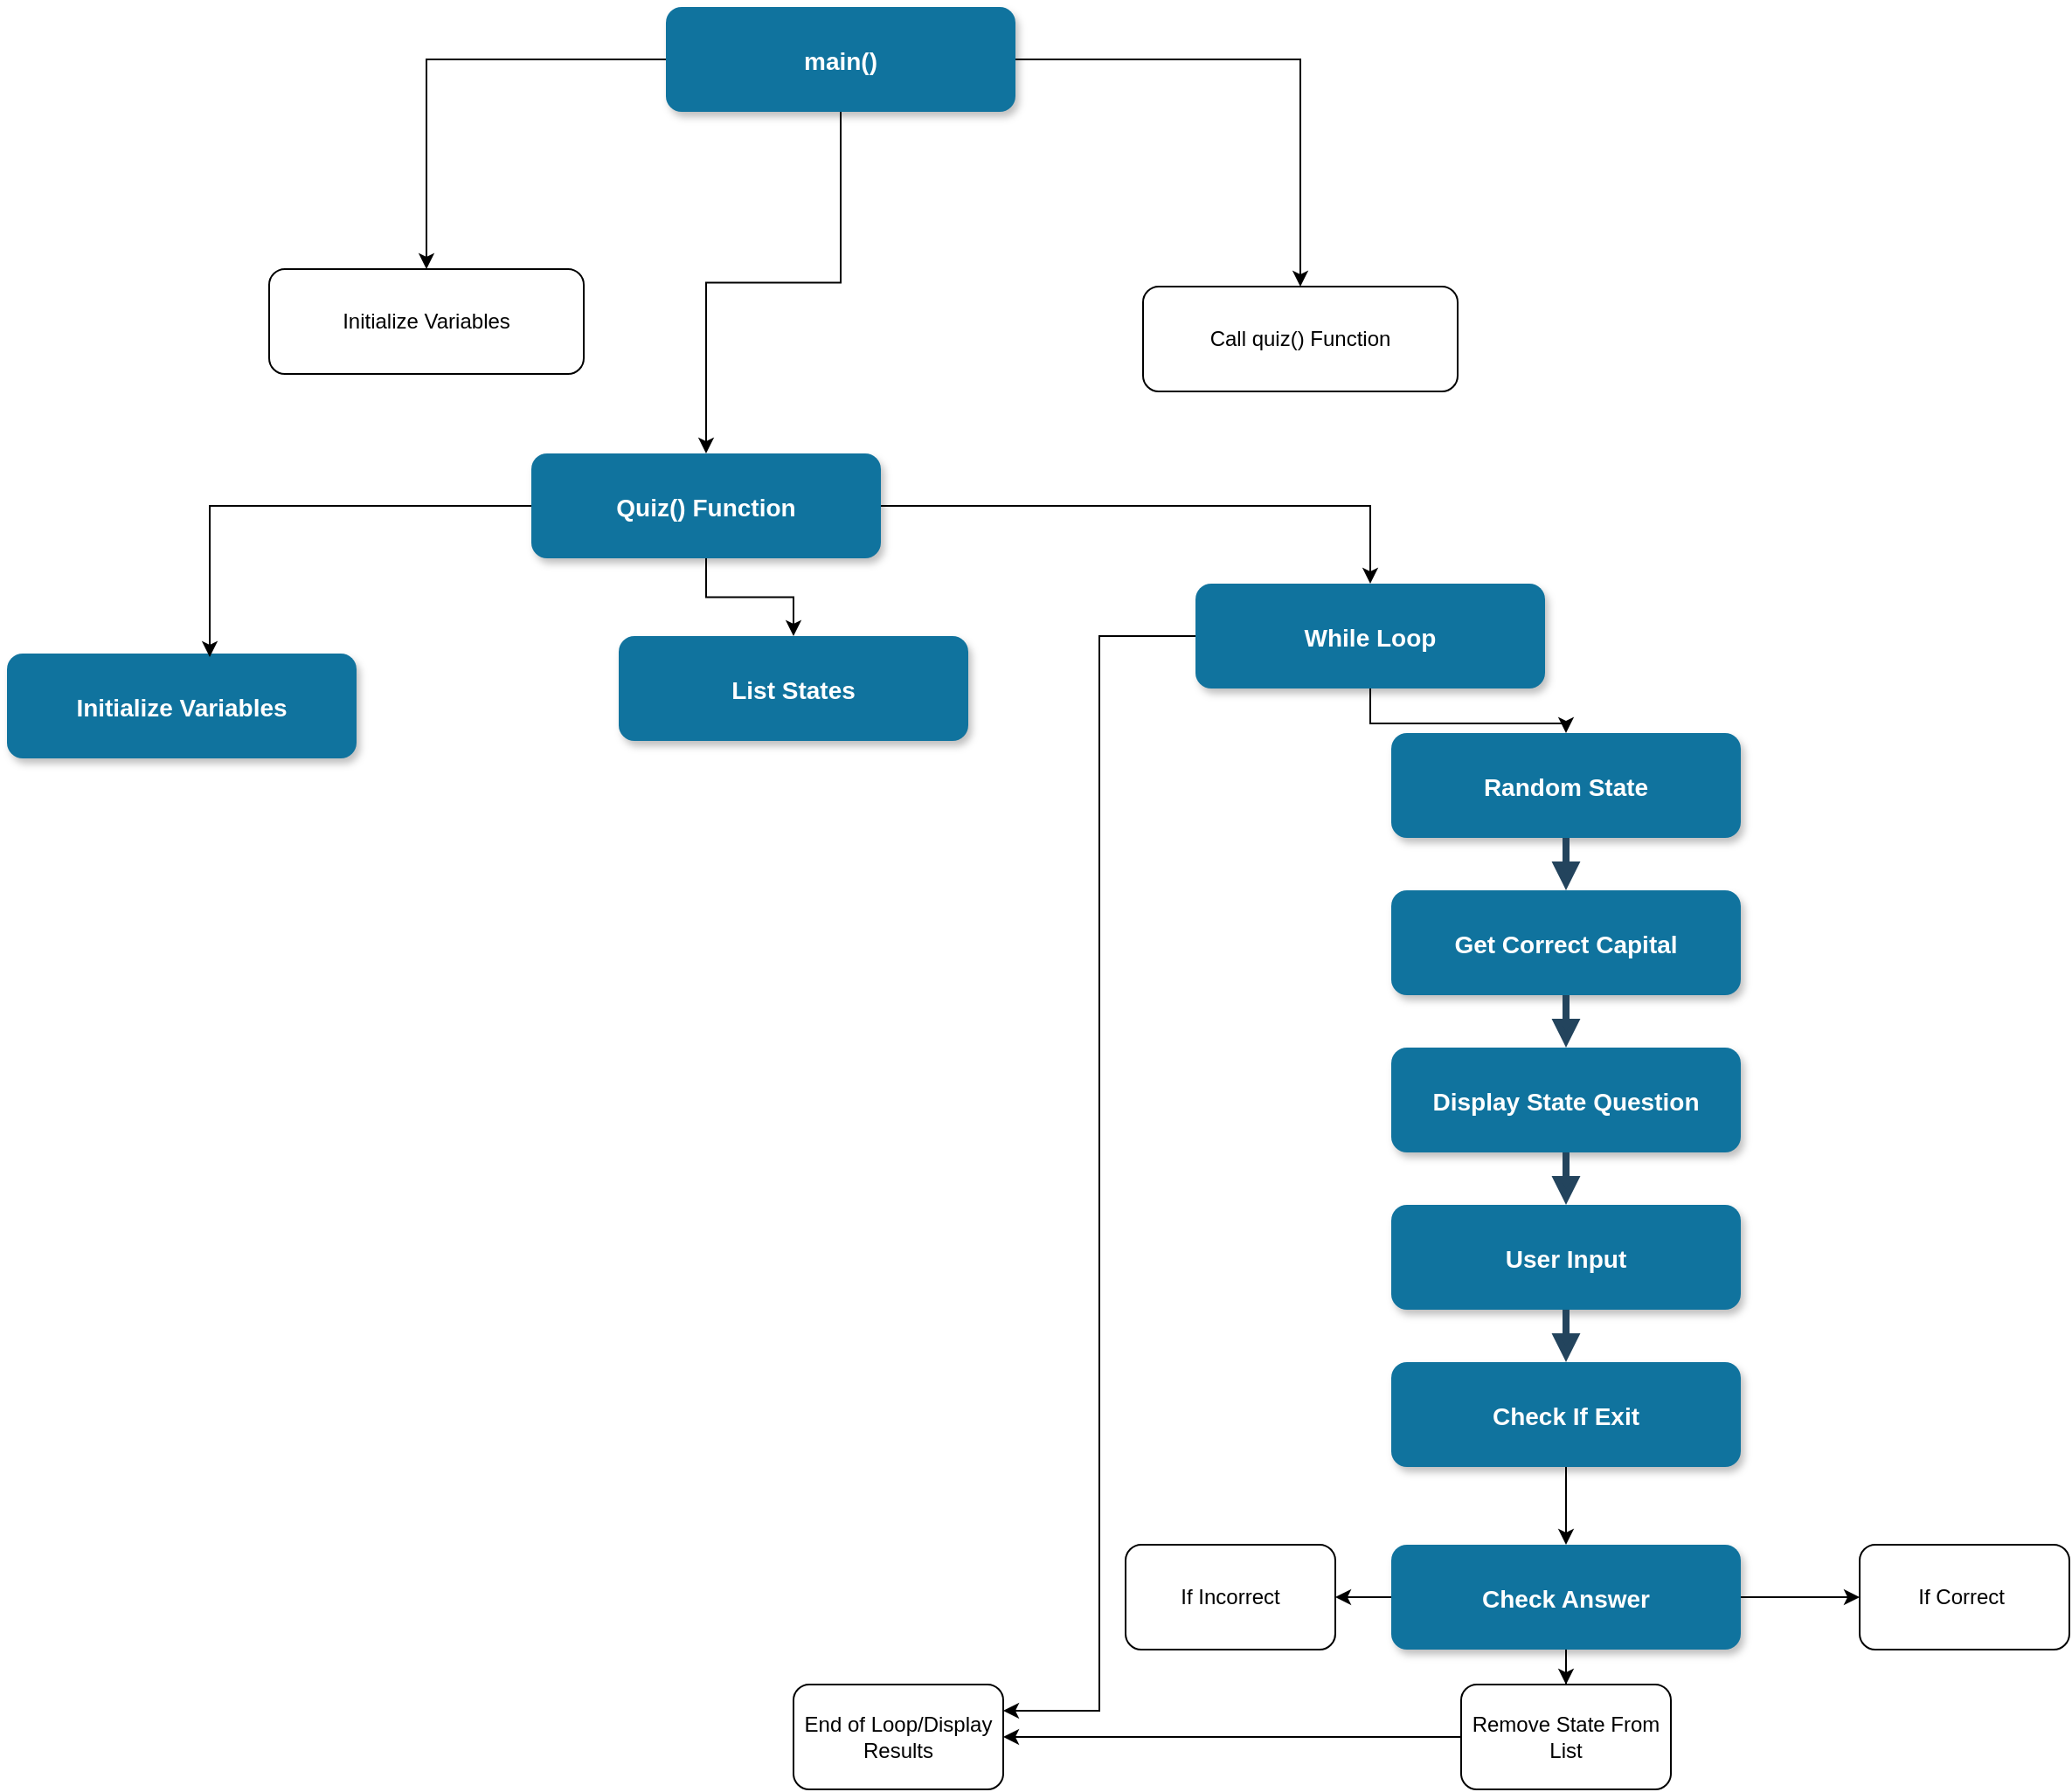 <mxfile version="22.0.6" type="github">
  <diagram name="Page-1" id="97916047-d0de-89f5-080d-49f4d83e522f">
    <mxGraphModel dx="954" dy="647" grid="1" gridSize="10" guides="1" tooltips="1" connect="1" arrows="1" fold="1" page="1" pageScale="1.5" pageWidth="1169" pageHeight="827" background="none" math="0" shadow="0">
      <root>
        <mxCell id="0" />
        <mxCell id="1" parent="0" />
        <mxCell id="fZvNFzgaib34DFljEh0V-55" style="edgeStyle=orthogonalEdgeStyle;rounded=0;orthogonalLoop=1;jettySize=auto;html=1;" parent="1" source="2" target="fZvNFzgaib34DFljEh0V-56" edge="1">
          <mxGeometry relative="1" as="geometry">
            <mxPoint x="790" y="370" as="targetPoint" />
          </mxGeometry>
        </mxCell>
        <mxCell id="fZvNFzgaib34DFljEh0V-57" style="edgeStyle=orthogonalEdgeStyle;rounded=0;orthogonalLoop=1;jettySize=auto;html=1;" parent="1" source="2" target="fZvNFzgaib34DFljEh0V-58" edge="1">
          <mxGeometry relative="1" as="geometry">
            <mxPoint x="1010" y="390" as="targetPoint" />
          </mxGeometry>
        </mxCell>
        <mxCell id="fZvNFzgaib34DFljEh0V-60" style="edgeStyle=orthogonalEdgeStyle;rounded=0;orthogonalLoop=1;jettySize=auto;html=1;" parent="1" source="2" target="5" edge="1">
          <mxGeometry relative="1" as="geometry" />
        </mxCell>
        <mxCell id="2" value="main()" style="rounded=1;fillColor=#10739E;strokeColor=none;shadow=1;gradientColor=none;fontStyle=1;fontColor=#FFFFFF;fontSize=14;" parent="1" vertex="1">
          <mxGeometry x="677" y="200" width="200" height="60" as="geometry" />
        </mxCell>
        <mxCell id="fZvNFzgaib34DFljEh0V-61" value="" style="edgeStyle=orthogonalEdgeStyle;rounded=0;orthogonalLoop=1;jettySize=auto;html=1;" parent="1" source="5" target="13" edge="1">
          <mxGeometry relative="1" as="geometry" />
        </mxCell>
        <mxCell id="fZvNFzgaib34DFljEh0V-64" style="edgeStyle=orthogonalEdgeStyle;rounded=0;orthogonalLoop=1;jettySize=auto;html=1;" parent="1" source="5" target="18" edge="1">
          <mxGeometry relative="1" as="geometry" />
        </mxCell>
        <mxCell id="5" value="Quiz() Function" style="rounded=1;fillColor=#10739E;strokeColor=none;shadow=1;gradientColor=none;fontStyle=1;fontColor=#FFFFFF;fontSize=14;" parent="1" vertex="1">
          <mxGeometry x="600" y="455.5" width="200" height="60" as="geometry" />
        </mxCell>
        <mxCell id="8" value="Initialize Variables" style="rounded=1;fillColor=#10739E;strokeColor=none;shadow=1;gradientColor=none;fontStyle=1;fontColor=#FFFFFF;fontSize=14;" parent="1" vertex="1">
          <mxGeometry x="300" y="570" width="200" height="60" as="geometry" />
        </mxCell>
        <mxCell id="13" value="List States" style="rounded=1;fillColor=#10739E;strokeColor=none;shadow=1;gradientColor=none;fontStyle=1;fontColor=#FFFFFF;fontSize=14;" parent="1" vertex="1">
          <mxGeometry x="650" y="560" width="200" height="60" as="geometry" />
        </mxCell>
        <mxCell id="fZvNFzgaib34DFljEh0V-65" style="edgeStyle=orthogonalEdgeStyle;rounded=0;orthogonalLoop=1;jettySize=auto;html=1;entryX=0.5;entryY=0;entryDx=0;entryDy=0;" parent="1" source="18" target="23" edge="1">
          <mxGeometry relative="1" as="geometry" />
        </mxCell>
        <mxCell id="fZvNFzgaib34DFljEh0V-77" style="edgeStyle=orthogonalEdgeStyle;rounded=0;orthogonalLoop=1;jettySize=auto;html=1;entryX=1;entryY=0.25;entryDx=0;entryDy=0;" parent="1" source="18" target="fZvNFzgaib34DFljEh0V-74" edge="1">
          <mxGeometry relative="1" as="geometry" />
        </mxCell>
        <mxCell id="18" value="While Loop" style="rounded=1;fillColor=#10739E;strokeColor=none;shadow=1;gradientColor=none;fontStyle=1;fontColor=#FFFFFF;fontSize=14;" parent="1" vertex="1">
          <mxGeometry x="980" y="530" width="200" height="60" as="geometry" />
        </mxCell>
        <mxCell id="fZvNFzgaib34DFljEh0V-67" style="edgeStyle=orthogonalEdgeStyle;rounded=0;orthogonalLoop=1;jettySize=auto;html=1;" parent="1" source="19" target="fZvNFzgaib34DFljEh0V-68" edge="1">
          <mxGeometry relative="1" as="geometry">
            <mxPoint x="1340" y="1110" as="targetPoint" />
          </mxGeometry>
        </mxCell>
        <mxCell id="fZvNFzgaib34DFljEh0V-69" style="edgeStyle=orthogonalEdgeStyle;rounded=0;orthogonalLoop=1;jettySize=auto;html=1;" parent="1" source="19" target="fZvNFzgaib34DFljEh0V-70" edge="1">
          <mxGeometry relative="1" as="geometry">
            <mxPoint x="1000" y="1110" as="targetPoint" />
          </mxGeometry>
        </mxCell>
        <mxCell id="fZvNFzgaib34DFljEh0V-71" style="edgeStyle=orthogonalEdgeStyle;rounded=0;orthogonalLoop=1;jettySize=auto;html=1;" parent="1" source="19" target="fZvNFzgaib34DFljEh0V-72" edge="1">
          <mxGeometry relative="1" as="geometry">
            <mxPoint x="1192" y="1190" as="targetPoint" />
          </mxGeometry>
        </mxCell>
        <mxCell id="19" value="Check Answer" style="rounded=1;fillColor=#10739E;strokeColor=none;shadow=1;gradientColor=none;fontStyle=1;fontColor=#FFFFFF;fontSize=14;" parent="1" vertex="1">
          <mxGeometry x="1092" y="1080" width="200" height="60" as="geometry" />
        </mxCell>
        <mxCell id="23" value="Random State" style="rounded=1;fillColor=#10739E;strokeColor=none;shadow=1;gradientColor=none;fontStyle=1;fontColor=#FFFFFF;fontSize=14;" parent="1" vertex="1">
          <mxGeometry x="1092" y="615.5" width="200" height="60" as="geometry" />
        </mxCell>
        <mxCell id="24" value="Get Correct Capital" style="rounded=1;fillColor=#10739E;strokeColor=none;shadow=1;gradientColor=none;fontStyle=1;fontColor=#FFFFFF;fontSize=14;" parent="1" vertex="1">
          <mxGeometry x="1092" y="705.5" width="200" height="60" as="geometry" />
        </mxCell>
        <mxCell id="25" value="Display State Question" style="rounded=1;fillColor=#10739E;strokeColor=none;shadow=1;gradientColor=none;fontStyle=1;fontColor=#FFFFFF;fontSize=14;" parent="1" vertex="1">
          <mxGeometry x="1092" y="795.5" width="200" height="60" as="geometry" />
        </mxCell>
        <mxCell id="26" value="User Input" style="rounded=1;fillColor=#10739E;strokeColor=none;shadow=1;gradientColor=none;fontStyle=1;fontColor=#FFFFFF;fontSize=14;" parent="1" vertex="1">
          <mxGeometry x="1092" y="885.5" width="200" height="60" as="geometry" />
        </mxCell>
        <mxCell id="fZvNFzgaib34DFljEh0V-66" style="edgeStyle=orthogonalEdgeStyle;rounded=0;orthogonalLoop=1;jettySize=auto;html=1;" parent="1" source="27" target="19" edge="1">
          <mxGeometry relative="1" as="geometry" />
        </mxCell>
        <mxCell id="27" value="Check If Exit" style="rounded=1;fillColor=#10739E;strokeColor=none;shadow=1;gradientColor=none;fontStyle=1;fontColor=#FFFFFF;fontSize=14;" parent="1" vertex="1">
          <mxGeometry x="1092" y="975.5" width="200" height="60" as="geometry" />
        </mxCell>
        <mxCell id="50" value="" style="edgeStyle=elbowEdgeStyle;elbow=vertical;strokeWidth=4;endArrow=block;endFill=1;fontStyle=1;strokeColor=#23445D;" parent="1" source="23" target="24" edge="1">
          <mxGeometry x="72" y="165.5" width="100" height="100" as="geometry">
            <mxPoint x="72" y="265.5" as="sourcePoint" />
            <mxPoint x="172" y="165.5" as="targetPoint" />
          </mxGeometry>
        </mxCell>
        <mxCell id="51" value="" style="edgeStyle=elbowEdgeStyle;elbow=vertical;strokeWidth=4;endArrow=block;endFill=1;fontStyle=1;strokeColor=#23445D;" parent="1" source="24" target="25" edge="1">
          <mxGeometry x="72" y="175.5" width="100" height="100" as="geometry">
            <mxPoint x="72" y="275.5" as="sourcePoint" />
            <mxPoint x="172" y="175.5" as="targetPoint" />
          </mxGeometry>
        </mxCell>
        <mxCell id="52" value="" style="edgeStyle=elbowEdgeStyle;elbow=vertical;strokeWidth=4;endArrow=block;endFill=1;fontStyle=1;strokeColor=#23445D;" parent="1" source="25" target="26" edge="1">
          <mxGeometry x="72" y="185.5" width="100" height="100" as="geometry">
            <mxPoint x="72" y="285.5" as="sourcePoint" />
            <mxPoint x="172" y="185.5" as="targetPoint" />
          </mxGeometry>
        </mxCell>
        <mxCell id="53" value="" style="edgeStyle=elbowEdgeStyle;elbow=vertical;strokeWidth=4;endArrow=block;endFill=1;fontStyle=1;strokeColor=#23445D;" parent="1" source="26" target="27" edge="1">
          <mxGeometry x="72" y="195.5" width="100" height="100" as="geometry">
            <mxPoint x="72" y="295.5" as="sourcePoint" />
            <mxPoint x="172" y="195.5" as="targetPoint" />
          </mxGeometry>
        </mxCell>
        <mxCell id="fZvNFzgaib34DFljEh0V-56" value="Initialize Variables" style="rounded=1;whiteSpace=wrap;html=1;" parent="1" vertex="1">
          <mxGeometry x="450" y="350" width="180" height="60" as="geometry" />
        </mxCell>
        <mxCell id="fZvNFzgaib34DFljEh0V-58" value="Call quiz() Function" style="rounded=1;whiteSpace=wrap;html=1;" parent="1" vertex="1">
          <mxGeometry x="950" y="360" width="180" height="60" as="geometry" />
        </mxCell>
        <mxCell id="fZvNFzgaib34DFljEh0V-62" style="edgeStyle=orthogonalEdgeStyle;rounded=0;orthogonalLoop=1;jettySize=auto;html=1;entryX=0.58;entryY=0.033;entryDx=0;entryDy=0;entryPerimeter=0;" parent="1" source="5" target="8" edge="1">
          <mxGeometry relative="1" as="geometry" />
        </mxCell>
        <mxCell id="fZvNFzgaib34DFljEh0V-68" value="If Correct&amp;nbsp;" style="rounded=1;whiteSpace=wrap;html=1;" parent="1" vertex="1">
          <mxGeometry x="1360" y="1080" width="120" height="60" as="geometry" />
        </mxCell>
        <mxCell id="fZvNFzgaib34DFljEh0V-70" value="If Incorrect" style="rounded=1;whiteSpace=wrap;html=1;" parent="1" vertex="1">
          <mxGeometry x="940" y="1080" width="120" height="60" as="geometry" />
        </mxCell>
        <mxCell id="fZvNFzgaib34DFljEh0V-73" style="edgeStyle=orthogonalEdgeStyle;rounded=0;orthogonalLoop=1;jettySize=auto;html=1;" parent="1" source="fZvNFzgaib34DFljEh0V-72" target="fZvNFzgaib34DFljEh0V-74" edge="1">
          <mxGeometry relative="1" as="geometry">
            <mxPoint x="810" y="1190" as="targetPoint" />
          </mxGeometry>
        </mxCell>
        <mxCell id="fZvNFzgaib34DFljEh0V-72" value="Remove State From List" style="rounded=1;whiteSpace=wrap;html=1;" parent="1" vertex="1">
          <mxGeometry x="1132" y="1160" width="120" height="60" as="geometry" />
        </mxCell>
        <mxCell id="fZvNFzgaib34DFljEh0V-74" value="End of Loop/Display Results" style="rounded=1;whiteSpace=wrap;html=1;" parent="1" vertex="1">
          <mxGeometry x="750" y="1160" width="120" height="60" as="geometry" />
        </mxCell>
      </root>
    </mxGraphModel>
  </diagram>
</mxfile>
